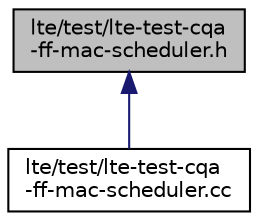 digraph "lte/test/lte-test-cqa-ff-mac-scheduler.h"
{
  edge [fontname="Helvetica",fontsize="10",labelfontname="Helvetica",labelfontsize="10"];
  node [fontname="Helvetica",fontsize="10",shape=record];
  Node1 [label="lte/test/lte-test-cqa\l-ff-mac-scheduler.h",height=0.2,width=0.4,color="black", fillcolor="grey75", style="filled", fontcolor="black"];
  Node1 -> Node2 [dir="back",color="midnightblue",fontsize="10",style="solid"];
  Node2 [label="lte/test/lte-test-cqa\l-ff-mac-scheduler.cc",height=0.2,width=0.4,color="black", fillcolor="white", style="filled",URL="$d0/d45/lte-test-cqa-ff-mac-scheduler_8cc.html"];
}
